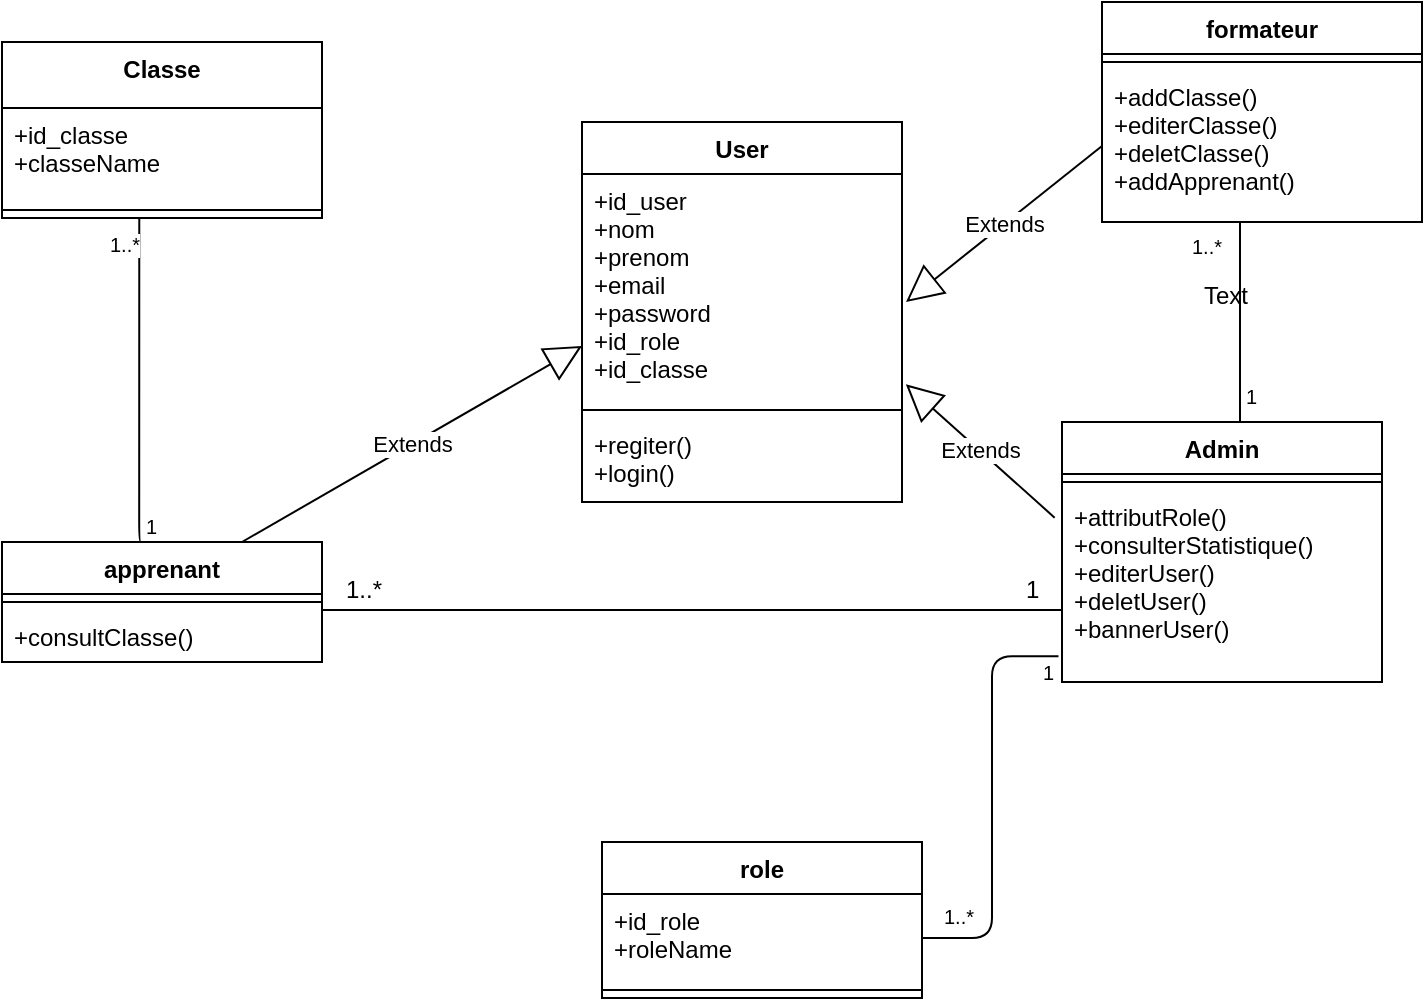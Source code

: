 <mxfile version="12.2.4" pages="1"><diagram id="awoEGCEaVY_gVuTQiOwD" name="Page-1"><mxGraphModel dx="1190" dy="800" grid="1" gridSize="10" guides="1" tooltips="1" connect="1" arrows="1" fold="1" page="0" pageScale="1" pageWidth="850" pageHeight="1100" background="none" math="0" shadow="0"><root><mxCell id="0"/><mxCell id="1" parent="0"/><mxCell id="2" value="User" style="swimlane;fontStyle=1;align=center;verticalAlign=top;childLayout=stackLayout;horizontal=1;startSize=26;horizontalStack=0;resizeParent=1;resizeParentMax=0;resizeLast=0;collapsible=1;marginBottom=0;" parent="1" vertex="1"><mxGeometry x="-10" y="-110" width="160" height="190" as="geometry"/></mxCell><mxCell id="3" value="+id_user&#10;+nom&#10;+prenom&#10;+email&#10;+password&#10;+id_role&#10;+id_classe" style="text;strokeColor=none;fillColor=none;align=left;verticalAlign=top;spacingLeft=4;spacingRight=4;overflow=hidden;rotatable=0;points=[[0,0.5],[1,0.5]];portConstraint=eastwest;" parent="2" vertex="1"><mxGeometry y="26" width="160" height="114" as="geometry"/></mxCell><mxCell id="4" value="" style="line;strokeWidth=1;fillColor=none;align=left;verticalAlign=middle;spacingTop=-1;spacingLeft=3;spacingRight=3;rotatable=0;labelPosition=right;points=[];portConstraint=eastwest;" parent="2" vertex="1"><mxGeometry y="140" width="160" height="8" as="geometry"/></mxCell><mxCell id="5" value="+regiter()&#10;+login()" style="text;strokeColor=none;fillColor=none;align=left;verticalAlign=top;spacingLeft=4;spacingRight=4;overflow=hidden;rotatable=0;points=[[0,0.5],[1,0.5]];portConstraint=eastwest;" parent="2" vertex="1"><mxGeometry y="148" width="160" height="42" as="geometry"/></mxCell><mxCell id="6" value="formateur" style="swimlane;fontStyle=1;align=center;verticalAlign=top;childLayout=stackLayout;horizontal=1;startSize=26;horizontalStack=0;resizeParent=1;resizeParentMax=0;resizeLast=0;collapsible=1;marginBottom=0;" parent="1" vertex="1"><mxGeometry x="250" y="-170" width="160" height="110" as="geometry"/></mxCell><mxCell id="8" value="" style="line;strokeWidth=1;fillColor=none;align=left;verticalAlign=middle;spacingTop=-1;spacingLeft=3;spacingRight=3;rotatable=0;labelPosition=right;points=[];portConstraint=eastwest;" parent="6" vertex="1"><mxGeometry y="26" width="160" height="8" as="geometry"/></mxCell><mxCell id="9" value="+addClasse()&#10;+editerClasse()&#10;+deletClasse()&#10;+addApprenant()" style="text;strokeColor=none;fillColor=none;align=left;verticalAlign=top;spacingLeft=4;spacingRight=4;overflow=hidden;rotatable=0;points=[[0,0.5],[1,0.5]];portConstraint=eastwest;" parent="6" vertex="1"><mxGeometry y="34" width="160" height="76" as="geometry"/></mxCell><mxCell id="11" value="Classe" style="swimlane;fontStyle=1;align=center;verticalAlign=top;childLayout=stackLayout;horizontal=1;startSize=33;horizontalStack=0;resizeParent=1;resizeParentMax=0;resizeLast=0;collapsible=1;marginBottom=0;" parent="1" vertex="1"><mxGeometry x="-300" y="-150" width="160" height="88" as="geometry"/></mxCell><mxCell id="12" value="+id_classe&#10;+classeName" style="text;strokeColor=none;fillColor=none;align=left;verticalAlign=top;spacingLeft=4;spacingRight=4;overflow=hidden;rotatable=0;points=[[0,0.5],[1,0.5]];portConstraint=eastwest;" parent="11" vertex="1"><mxGeometry y="33" width="160" height="47" as="geometry"/></mxCell><mxCell id="13" value="" style="line;strokeWidth=1;fillColor=none;align=left;verticalAlign=middle;spacingTop=-1;spacingLeft=3;spacingRight=3;rotatable=0;labelPosition=right;points=[];portConstraint=eastwest;" parent="11" vertex="1"><mxGeometry y="80" width="160" height="8" as="geometry"/></mxCell><mxCell id="15" value="apprenant" style="swimlane;fontStyle=1;align=center;verticalAlign=top;childLayout=stackLayout;horizontal=1;startSize=26;horizontalStack=0;resizeParent=1;resizeParentMax=0;resizeLast=0;collapsible=1;marginBottom=0;" parent="1" vertex="1"><mxGeometry x="-300" y="100" width="160" height="60" as="geometry"/></mxCell><mxCell id="17" value="" style="line;strokeWidth=1;fillColor=none;align=left;verticalAlign=middle;spacingTop=-1;spacingLeft=3;spacingRight=3;rotatable=0;labelPosition=right;points=[];portConstraint=eastwest;" parent="15" vertex="1"><mxGeometry y="26" width="160" height="8" as="geometry"/></mxCell><mxCell id="18" value="+consultClasse()" style="text;strokeColor=none;fillColor=none;align=left;verticalAlign=top;spacingLeft=4;spacingRight=4;overflow=hidden;rotatable=0;points=[[0,0.5],[1,0.5]];portConstraint=eastwest;" parent="15" vertex="1"><mxGeometry y="34" width="160" height="26" as="geometry"/></mxCell><mxCell id="19" value="Admin" style="swimlane;fontStyle=1;align=center;verticalAlign=top;childLayout=stackLayout;horizontal=1;startSize=26;horizontalStack=0;resizeParent=1;resizeParentMax=0;resizeLast=0;collapsible=1;marginBottom=0;" parent="1" vertex="1"><mxGeometry x="230" y="40" width="160" height="130" as="geometry"/></mxCell><mxCell id="21" value="" style="line;strokeWidth=1;fillColor=none;align=left;verticalAlign=middle;spacingTop=-1;spacingLeft=3;spacingRight=3;rotatable=0;labelPosition=right;points=[];portConstraint=eastwest;" parent="19" vertex="1"><mxGeometry y="26" width="160" height="8" as="geometry"/></mxCell><mxCell id="22" value="+attributRole()&#10;+consulterStatistique()&#10;+editerUser()&#10;+deletUser()&#10;+bannerUser()" style="text;strokeColor=none;fillColor=none;align=left;verticalAlign=top;spacingLeft=4;spacingRight=4;overflow=hidden;rotatable=0;points=[[0,0.5],[1,0.5]];portConstraint=eastwest;" parent="19" vertex="1"><mxGeometry y="34" width="160" height="96" as="geometry"/></mxCell><mxCell id="23" value="role" style="swimlane;fontStyle=1;align=center;verticalAlign=top;childLayout=stackLayout;horizontal=1;startSize=26;horizontalStack=0;resizeParent=1;resizeParentMax=0;resizeLast=0;collapsible=1;marginBottom=0;" parent="1" vertex="1"><mxGeometry y="250" width="160" height="78" as="geometry"/></mxCell><mxCell id="24" value="+id_role&#10;+roleName" style="text;strokeColor=none;fillColor=none;align=left;verticalAlign=top;spacingLeft=4;spacingRight=4;overflow=hidden;rotatable=0;points=[[0,0.5],[1,0.5]];portConstraint=eastwest;" parent="23" vertex="1"><mxGeometry y="26" width="160" height="44" as="geometry"/></mxCell><mxCell id="25" value="" style="line;strokeWidth=1;fillColor=none;align=left;verticalAlign=middle;spacingTop=-1;spacingLeft=3;spacingRight=3;rotatable=0;labelPosition=right;points=[];portConstraint=eastwest;" parent="23" vertex="1"><mxGeometry y="70" width="160" height="8" as="geometry"/></mxCell><mxCell id="27" value="" style="line;strokeWidth=1;fillColor=none;align=left;verticalAlign=middle;spacingTop=-1;spacingLeft=3;spacingRight=3;rotatable=0;labelPosition=right;points=[];portConstraint=eastwest;" parent="1" vertex="1"><mxGeometry x="-140" y="130" width="370" height="8" as="geometry"/></mxCell><mxCell id="28" value="1..*" style="text;html=1;resizable=0;points=[];autosize=1;align=left;verticalAlign=top;spacingTop=-4;" parent="1" vertex="1"><mxGeometry x="-130" y="114" width="30" height="20" as="geometry"/></mxCell><mxCell id="29" value="1" style="text;html=1;resizable=0;points=[];autosize=1;align=left;verticalAlign=top;spacingTop=-4;" parent="1" vertex="1"><mxGeometry x="210" y="114" width="20" height="20" as="geometry"/></mxCell><mxCell id="31" value="" style="endArrow=none;html=1;edgeStyle=orthogonalEdgeStyle;exitX=0.438;exitY=0;exitDx=0;exitDy=0;exitPerimeter=0;entryX=0.429;entryY=1;entryDx=0;entryDy=0;entryPerimeter=0;" parent="1" source="15" target="13" edge="1"><mxGeometry relative="1" as="geometry"><mxPoint x="-290" y="10" as="sourcePoint"/><mxPoint x="-230" y="-50" as="targetPoint"/><Array as="points"><mxPoint x="-232" y="100"/></Array></mxGeometry></mxCell><mxCell id="32" value="1" style="resizable=0;html=1;align=left;verticalAlign=bottom;labelBackgroundColor=#ffffff;fontSize=10;" parent="31" connectable="0" vertex="1"><mxGeometry x="-1" relative="1" as="geometry"/></mxCell><mxCell id="33" value="1..*" style="resizable=0;html=1;align=right;verticalAlign=bottom;labelBackgroundColor=#ffffff;fontSize=10;" parent="31" connectable="0" vertex="1"><mxGeometry x="1" relative="1" as="geometry"><mxPoint x="1" y="22" as="offset"/></mxGeometry></mxCell><mxCell id="35" value="Extends" style="endArrow=block;endSize=16;endFill=0;html=1;exitX=0.75;exitY=0;exitDx=0;exitDy=0;" parent="1" source="15" edge="1"><mxGeometry width="160" relative="1" as="geometry"><mxPoint x="-190" y="18.5" as="sourcePoint"/><mxPoint x="-10" y="2" as="targetPoint"/></mxGeometry></mxCell><mxCell id="36" value="Extends" style="endArrow=block;endSize=16;endFill=0;html=1;exitX=0;exitY=0.5;exitDx=0;exitDy=0;" parent="1" source="9" edge="1"><mxGeometry width="160" relative="1" as="geometry"><mxPoint x="190" y="-16" as="sourcePoint"/><mxPoint x="152" y="-20" as="targetPoint"/></mxGeometry></mxCell><mxCell id="37" value="Extends" style="endArrow=block;endSize=16;endFill=0;html=1;exitX=-0.023;exitY=0.144;exitDx=0;exitDy=0;exitPerimeter=0;entryX=1.012;entryY=0.922;entryDx=0;entryDy=0;entryPerimeter=0;" parent="1" source="22" target="3" edge="1"><mxGeometry width="160" relative="1" as="geometry"><mxPoint x="-300" y="330" as="sourcePoint"/><mxPoint x="-140" y="330" as="targetPoint"/></mxGeometry></mxCell><mxCell id="44" value="" style="endArrow=none;html=1;edgeStyle=orthogonalEdgeStyle;exitX=1;exitY=0.5;exitDx=0;exitDy=0;entryX=-0.011;entryY=0.866;entryDx=0;entryDy=0;entryPerimeter=0;" parent="1" source="24" target="22" edge="1"><mxGeometry relative="1" as="geometry"><mxPoint x="170" y="291" as="sourcePoint"/><mxPoint x="300" y="190" as="targetPoint"/></mxGeometry></mxCell><mxCell id="45" value="1..*" style="resizable=0;html=1;align=left;verticalAlign=bottom;labelBackgroundColor=#ffffff;fontSize=10;" parent="44" connectable="0" vertex="1"><mxGeometry x="-1" relative="1" as="geometry"><mxPoint x="8.5" y="-3" as="offset"/></mxGeometry></mxCell><mxCell id="46" value="1" style="resizable=0;html=1;align=right;verticalAlign=bottom;labelBackgroundColor=#ffffff;fontSize=10;" parent="44" connectable="0" vertex="1"><mxGeometry x="1" relative="1" as="geometry"><mxPoint x="-2" y="16.5" as="offset"/></mxGeometry></mxCell><mxCell id="49" value="" style="endArrow=none;html=1;edgeStyle=orthogonalEdgeStyle;" parent="1" edge="1"><mxGeometry relative="1" as="geometry"><mxPoint x="319" y="40" as="sourcePoint"/><mxPoint x="319" y="-60" as="targetPoint"/></mxGeometry></mxCell><mxCell id="50" value="1" style="resizable=0;html=1;align=left;verticalAlign=bottom;labelBackgroundColor=#ffffff;fontSize=10;" parent="49" connectable="0" vertex="1"><mxGeometry x="-1" relative="1" as="geometry"><mxPoint x="1" y="-5" as="offset"/></mxGeometry></mxCell><mxCell id="51" value="1..*" style="resizable=0;html=1;align=right;verticalAlign=bottom;labelBackgroundColor=#ffffff;fontSize=10;" parent="49" connectable="0" vertex="1"><mxGeometry x="1" relative="1" as="geometry"><mxPoint x="-9" y="20.5" as="offset"/></mxGeometry></mxCell><mxCell id="52" value="Text" style="text;html=1;resizable=0;points=[];autosize=1;align=left;verticalAlign=top;spacingTop=-4;" parent="1" vertex="1"><mxGeometry x="299" y="-33" width="40" height="20" as="geometry"/></mxCell></root></mxGraphModel></diagram></mxfile>